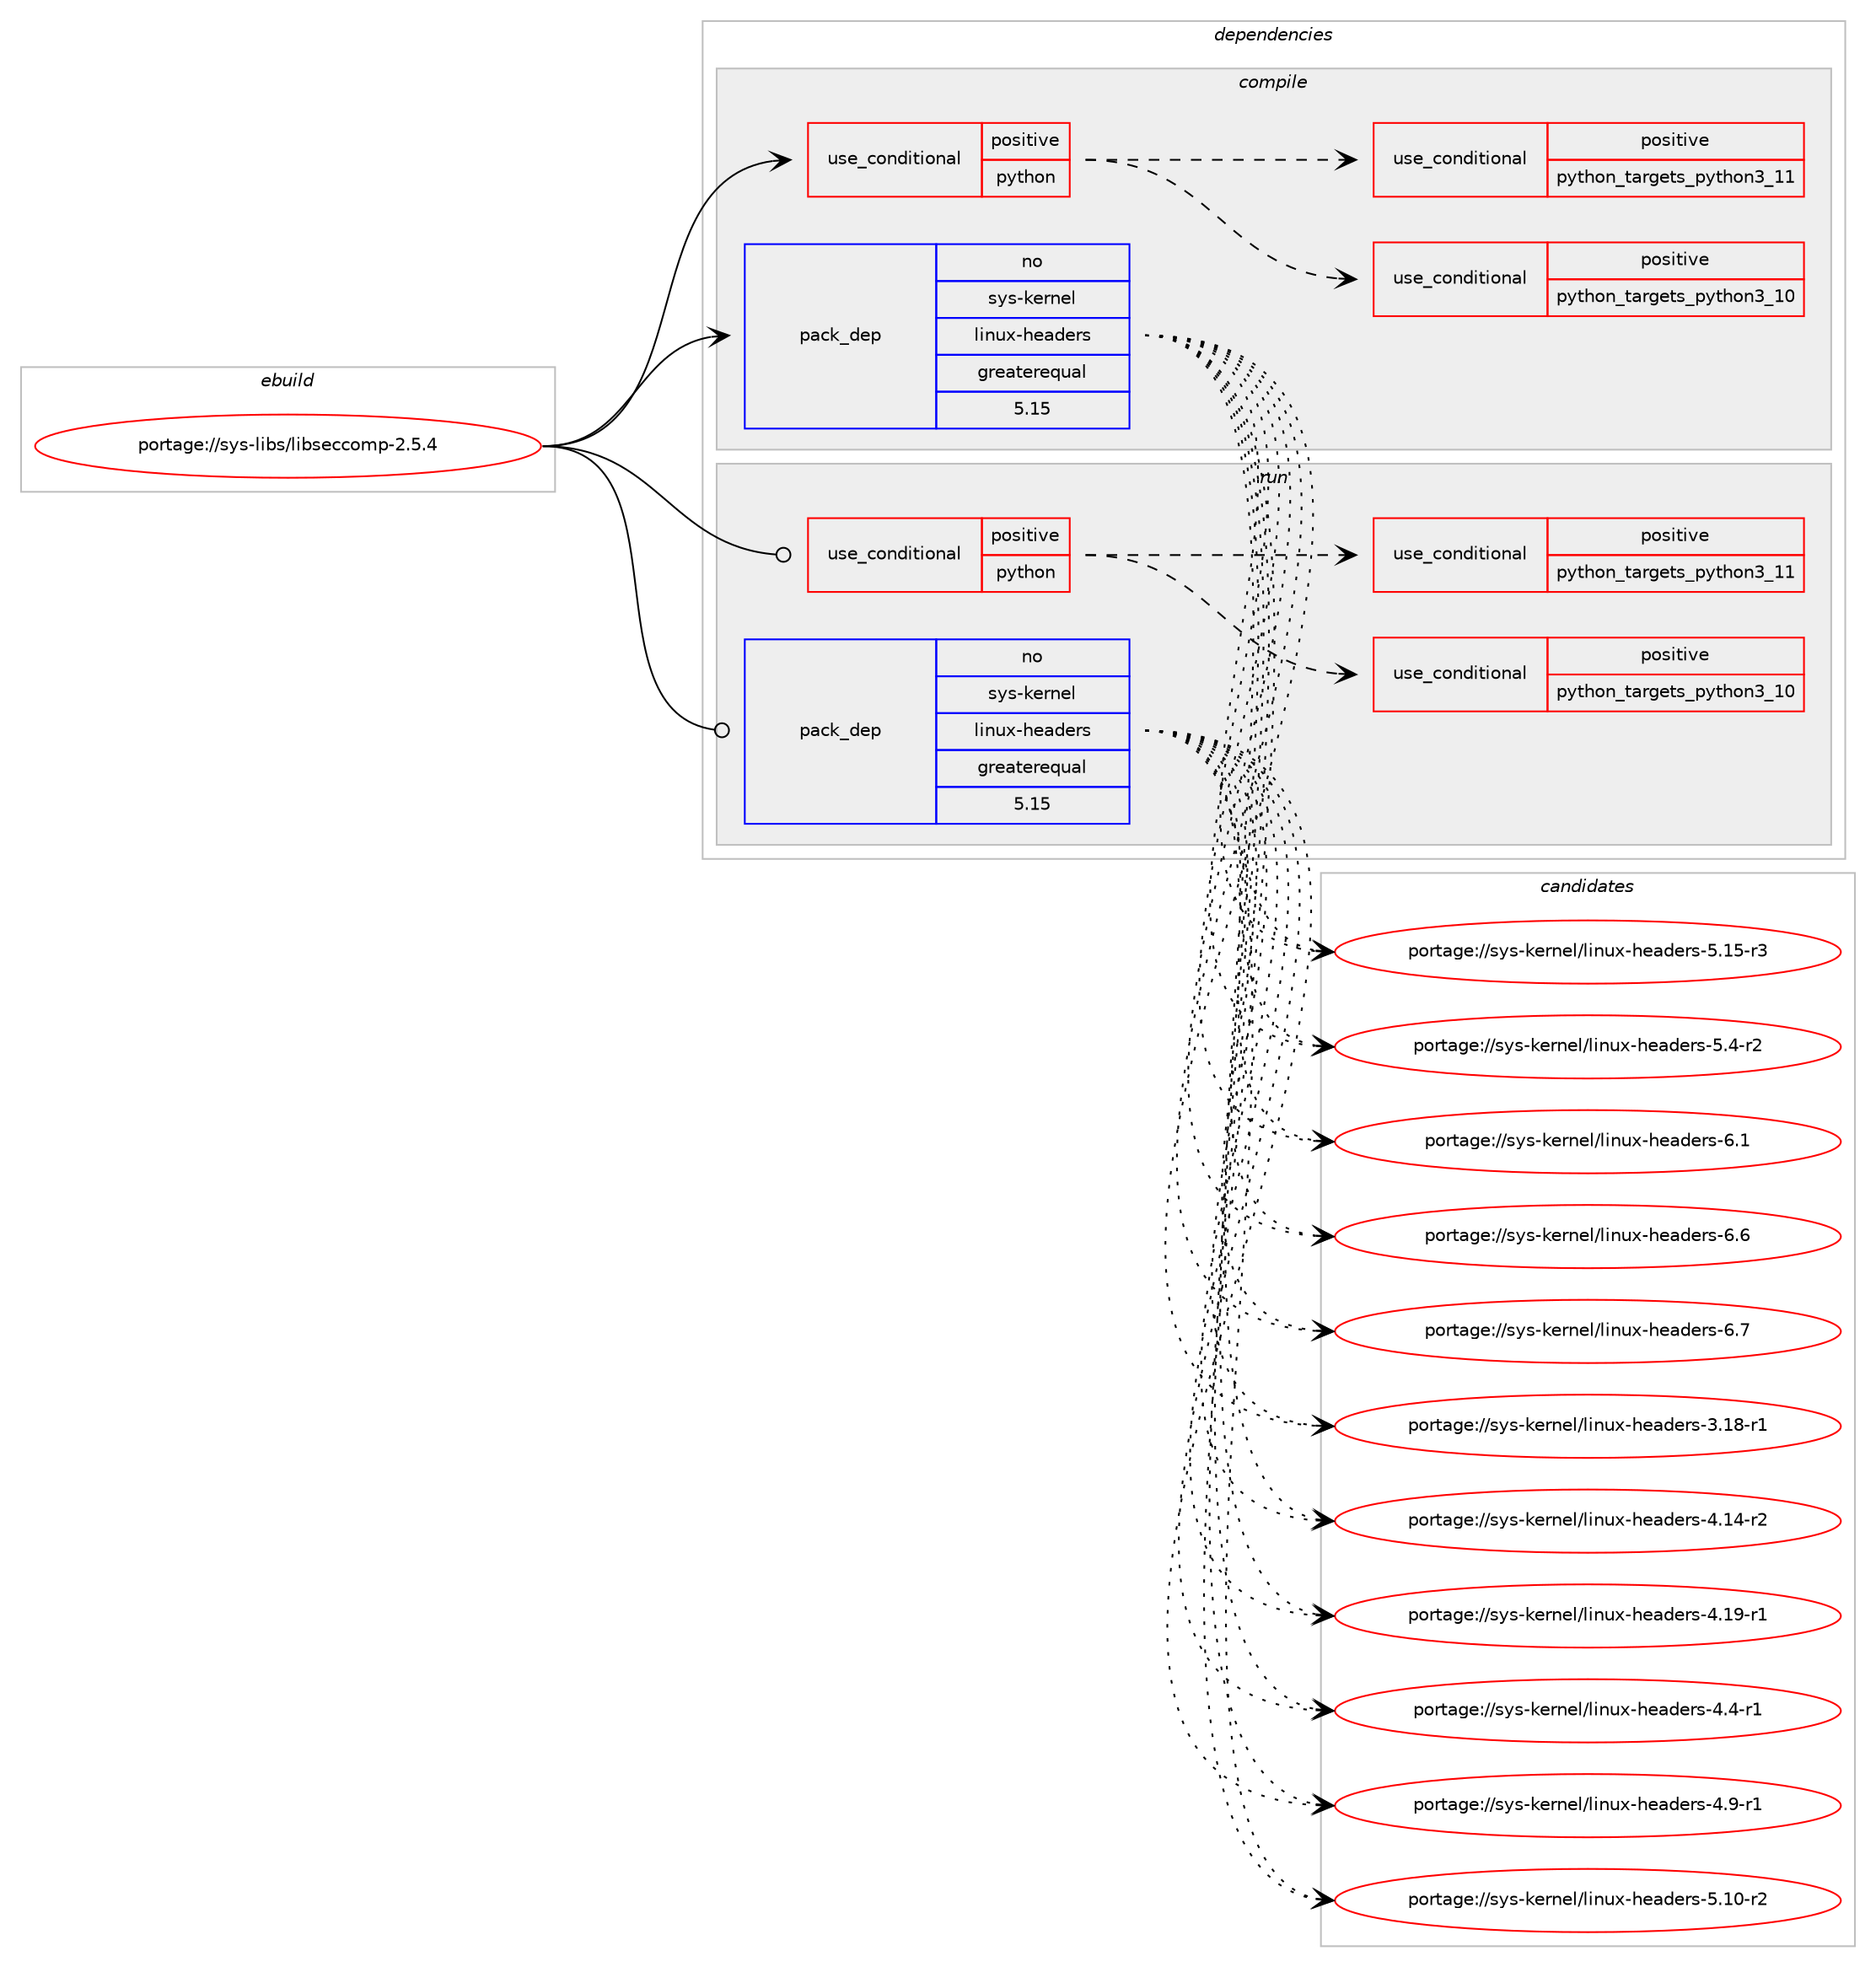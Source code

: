 digraph prolog {

# *************
# Graph options
# *************

newrank=true;
concentrate=true;
compound=true;
graph [rankdir=LR,fontname=Helvetica,fontsize=10,ranksep=1.5];#, ranksep=2.5, nodesep=0.2];
edge  [arrowhead=vee];
node  [fontname=Helvetica,fontsize=10];

# **********
# The ebuild
# **********

subgraph cluster_leftcol {
color=gray;
rank=same;
label=<<i>ebuild</i>>;
id [label="portage://sys-libs/libseccomp-2.5.4", color=red, width=4, href="../sys-libs/libseccomp-2.5.4.svg"];
}

# ****************
# The dependencies
# ****************

subgraph cluster_midcol {
color=gray;
label=<<i>dependencies</i>>;
subgraph cluster_compile {
fillcolor="#eeeeee";
style=filled;
label=<<i>compile</i>>;
subgraph cond13800 {
dependency20513 [label=<<TABLE BORDER="0" CELLBORDER="1" CELLSPACING="0" CELLPADDING="4"><TR><TD ROWSPAN="3" CELLPADDING="10">use_conditional</TD></TR><TR><TD>positive</TD></TR><TR><TD>python</TD></TR></TABLE>>, shape=none, color=red];
subgraph cond13801 {
dependency20514 [label=<<TABLE BORDER="0" CELLBORDER="1" CELLSPACING="0" CELLPADDING="4"><TR><TD ROWSPAN="3" CELLPADDING="10">use_conditional</TD></TR><TR><TD>positive</TD></TR><TR><TD>python_targets_python3_10</TD></TR></TABLE>>, shape=none, color=red];
# *** BEGIN UNKNOWN DEPENDENCY TYPE (TODO) ***
# dependency20514 -> package_dependency(portage://sys-libs/libseccomp-2.5.4,install,no,dev-lang,python,none,[,,],[slot(3.10)],[])
# *** END UNKNOWN DEPENDENCY TYPE (TODO) ***

}
dependency20513:e -> dependency20514:w [weight=20,style="dashed",arrowhead="vee"];
subgraph cond13802 {
dependency20515 [label=<<TABLE BORDER="0" CELLBORDER="1" CELLSPACING="0" CELLPADDING="4"><TR><TD ROWSPAN="3" CELLPADDING="10">use_conditional</TD></TR><TR><TD>positive</TD></TR><TR><TD>python_targets_python3_11</TD></TR></TABLE>>, shape=none, color=red];
# *** BEGIN UNKNOWN DEPENDENCY TYPE (TODO) ***
# dependency20515 -> package_dependency(portage://sys-libs/libseccomp-2.5.4,install,no,dev-lang,python,none,[,,],[slot(3.11)],[])
# *** END UNKNOWN DEPENDENCY TYPE (TODO) ***

}
dependency20513:e -> dependency20515:w [weight=20,style="dashed",arrowhead="vee"];
}
id:e -> dependency20513:w [weight=20,style="solid",arrowhead="vee"];
subgraph pack6517 {
dependency20516 [label=<<TABLE BORDER="0" CELLBORDER="1" CELLSPACING="0" CELLPADDING="4" WIDTH="220"><TR><TD ROWSPAN="6" CELLPADDING="30">pack_dep</TD></TR><TR><TD WIDTH="110">no</TD></TR><TR><TD>sys-kernel</TD></TR><TR><TD>linux-headers</TD></TR><TR><TD>greaterequal</TD></TR><TR><TD>5.15</TD></TR></TABLE>>, shape=none, color=blue];
}
id:e -> dependency20516:w [weight=20,style="solid",arrowhead="vee"];
}
subgraph cluster_compileandrun {
fillcolor="#eeeeee";
style=filled;
label=<<i>compile and run</i>>;
}
subgraph cluster_run {
fillcolor="#eeeeee";
style=filled;
label=<<i>run</i>>;
subgraph cond13803 {
dependency20517 [label=<<TABLE BORDER="0" CELLBORDER="1" CELLSPACING="0" CELLPADDING="4"><TR><TD ROWSPAN="3" CELLPADDING="10">use_conditional</TD></TR><TR><TD>positive</TD></TR><TR><TD>python</TD></TR></TABLE>>, shape=none, color=red];
subgraph cond13804 {
dependency20518 [label=<<TABLE BORDER="0" CELLBORDER="1" CELLSPACING="0" CELLPADDING="4"><TR><TD ROWSPAN="3" CELLPADDING="10">use_conditional</TD></TR><TR><TD>positive</TD></TR><TR><TD>python_targets_python3_10</TD></TR></TABLE>>, shape=none, color=red];
# *** BEGIN UNKNOWN DEPENDENCY TYPE (TODO) ***
# dependency20518 -> package_dependency(portage://sys-libs/libseccomp-2.5.4,run,no,dev-lang,python,none,[,,],[slot(3.10)],[])
# *** END UNKNOWN DEPENDENCY TYPE (TODO) ***

}
dependency20517:e -> dependency20518:w [weight=20,style="dashed",arrowhead="vee"];
subgraph cond13805 {
dependency20519 [label=<<TABLE BORDER="0" CELLBORDER="1" CELLSPACING="0" CELLPADDING="4"><TR><TD ROWSPAN="3" CELLPADDING="10">use_conditional</TD></TR><TR><TD>positive</TD></TR><TR><TD>python_targets_python3_11</TD></TR></TABLE>>, shape=none, color=red];
# *** BEGIN UNKNOWN DEPENDENCY TYPE (TODO) ***
# dependency20519 -> package_dependency(portage://sys-libs/libseccomp-2.5.4,run,no,dev-lang,python,none,[,,],[slot(3.11)],[])
# *** END UNKNOWN DEPENDENCY TYPE (TODO) ***

}
dependency20517:e -> dependency20519:w [weight=20,style="dashed",arrowhead="vee"];
}
id:e -> dependency20517:w [weight=20,style="solid",arrowhead="odot"];
subgraph pack6518 {
dependency20520 [label=<<TABLE BORDER="0" CELLBORDER="1" CELLSPACING="0" CELLPADDING="4" WIDTH="220"><TR><TD ROWSPAN="6" CELLPADDING="30">pack_dep</TD></TR><TR><TD WIDTH="110">no</TD></TR><TR><TD>sys-kernel</TD></TR><TR><TD>linux-headers</TD></TR><TR><TD>greaterequal</TD></TR><TR><TD>5.15</TD></TR></TABLE>>, shape=none, color=blue];
}
id:e -> dependency20520:w [weight=20,style="solid",arrowhead="odot"];
}
}

# **************
# The candidates
# **************

subgraph cluster_choices {
rank=same;
color=gray;
label=<<i>candidates</i>>;

subgraph choice6517 {
color=black;
nodesep=1;
choice1151211154510710111411010110847108105110117120451041019710010111411545514649564511449 [label="portage://sys-kernel/linux-headers-3.18-r1", color=red, width=4,href="../sys-kernel/linux-headers-3.18-r1.svg"];
choice1151211154510710111411010110847108105110117120451041019710010111411545524649524511450 [label="portage://sys-kernel/linux-headers-4.14-r2", color=red, width=4,href="../sys-kernel/linux-headers-4.14-r2.svg"];
choice1151211154510710111411010110847108105110117120451041019710010111411545524649574511449 [label="portage://sys-kernel/linux-headers-4.19-r1", color=red, width=4,href="../sys-kernel/linux-headers-4.19-r1.svg"];
choice11512111545107101114110101108471081051101171204510410197100101114115455246524511449 [label="portage://sys-kernel/linux-headers-4.4-r1", color=red, width=4,href="../sys-kernel/linux-headers-4.4-r1.svg"];
choice11512111545107101114110101108471081051101171204510410197100101114115455246574511449 [label="portage://sys-kernel/linux-headers-4.9-r1", color=red, width=4,href="../sys-kernel/linux-headers-4.9-r1.svg"];
choice1151211154510710111411010110847108105110117120451041019710010111411545534649484511450 [label="portage://sys-kernel/linux-headers-5.10-r2", color=red, width=4,href="../sys-kernel/linux-headers-5.10-r2.svg"];
choice1151211154510710111411010110847108105110117120451041019710010111411545534649534511451 [label="portage://sys-kernel/linux-headers-5.15-r3", color=red, width=4,href="../sys-kernel/linux-headers-5.15-r3.svg"];
choice11512111545107101114110101108471081051101171204510410197100101114115455346524511450 [label="portage://sys-kernel/linux-headers-5.4-r2", color=red, width=4,href="../sys-kernel/linux-headers-5.4-r2.svg"];
choice1151211154510710111411010110847108105110117120451041019710010111411545544649 [label="portage://sys-kernel/linux-headers-6.1", color=red, width=4,href="../sys-kernel/linux-headers-6.1.svg"];
choice1151211154510710111411010110847108105110117120451041019710010111411545544654 [label="portage://sys-kernel/linux-headers-6.6", color=red, width=4,href="../sys-kernel/linux-headers-6.6.svg"];
choice1151211154510710111411010110847108105110117120451041019710010111411545544655 [label="portage://sys-kernel/linux-headers-6.7", color=red, width=4,href="../sys-kernel/linux-headers-6.7.svg"];
dependency20516:e -> choice1151211154510710111411010110847108105110117120451041019710010111411545514649564511449:w [style=dotted,weight="100"];
dependency20516:e -> choice1151211154510710111411010110847108105110117120451041019710010111411545524649524511450:w [style=dotted,weight="100"];
dependency20516:e -> choice1151211154510710111411010110847108105110117120451041019710010111411545524649574511449:w [style=dotted,weight="100"];
dependency20516:e -> choice11512111545107101114110101108471081051101171204510410197100101114115455246524511449:w [style=dotted,weight="100"];
dependency20516:e -> choice11512111545107101114110101108471081051101171204510410197100101114115455246574511449:w [style=dotted,weight="100"];
dependency20516:e -> choice1151211154510710111411010110847108105110117120451041019710010111411545534649484511450:w [style=dotted,weight="100"];
dependency20516:e -> choice1151211154510710111411010110847108105110117120451041019710010111411545534649534511451:w [style=dotted,weight="100"];
dependency20516:e -> choice11512111545107101114110101108471081051101171204510410197100101114115455346524511450:w [style=dotted,weight="100"];
dependency20516:e -> choice1151211154510710111411010110847108105110117120451041019710010111411545544649:w [style=dotted,weight="100"];
dependency20516:e -> choice1151211154510710111411010110847108105110117120451041019710010111411545544654:w [style=dotted,weight="100"];
dependency20516:e -> choice1151211154510710111411010110847108105110117120451041019710010111411545544655:w [style=dotted,weight="100"];
}
subgraph choice6518 {
color=black;
nodesep=1;
choice1151211154510710111411010110847108105110117120451041019710010111411545514649564511449 [label="portage://sys-kernel/linux-headers-3.18-r1", color=red, width=4,href="../sys-kernel/linux-headers-3.18-r1.svg"];
choice1151211154510710111411010110847108105110117120451041019710010111411545524649524511450 [label="portage://sys-kernel/linux-headers-4.14-r2", color=red, width=4,href="../sys-kernel/linux-headers-4.14-r2.svg"];
choice1151211154510710111411010110847108105110117120451041019710010111411545524649574511449 [label="portage://sys-kernel/linux-headers-4.19-r1", color=red, width=4,href="../sys-kernel/linux-headers-4.19-r1.svg"];
choice11512111545107101114110101108471081051101171204510410197100101114115455246524511449 [label="portage://sys-kernel/linux-headers-4.4-r1", color=red, width=4,href="../sys-kernel/linux-headers-4.4-r1.svg"];
choice11512111545107101114110101108471081051101171204510410197100101114115455246574511449 [label="portage://sys-kernel/linux-headers-4.9-r1", color=red, width=4,href="../sys-kernel/linux-headers-4.9-r1.svg"];
choice1151211154510710111411010110847108105110117120451041019710010111411545534649484511450 [label="portage://sys-kernel/linux-headers-5.10-r2", color=red, width=4,href="../sys-kernel/linux-headers-5.10-r2.svg"];
choice1151211154510710111411010110847108105110117120451041019710010111411545534649534511451 [label="portage://sys-kernel/linux-headers-5.15-r3", color=red, width=4,href="../sys-kernel/linux-headers-5.15-r3.svg"];
choice11512111545107101114110101108471081051101171204510410197100101114115455346524511450 [label="portage://sys-kernel/linux-headers-5.4-r2", color=red, width=4,href="../sys-kernel/linux-headers-5.4-r2.svg"];
choice1151211154510710111411010110847108105110117120451041019710010111411545544649 [label="portage://sys-kernel/linux-headers-6.1", color=red, width=4,href="../sys-kernel/linux-headers-6.1.svg"];
choice1151211154510710111411010110847108105110117120451041019710010111411545544654 [label="portage://sys-kernel/linux-headers-6.6", color=red, width=4,href="../sys-kernel/linux-headers-6.6.svg"];
choice1151211154510710111411010110847108105110117120451041019710010111411545544655 [label="portage://sys-kernel/linux-headers-6.7", color=red, width=4,href="../sys-kernel/linux-headers-6.7.svg"];
dependency20520:e -> choice1151211154510710111411010110847108105110117120451041019710010111411545514649564511449:w [style=dotted,weight="100"];
dependency20520:e -> choice1151211154510710111411010110847108105110117120451041019710010111411545524649524511450:w [style=dotted,weight="100"];
dependency20520:e -> choice1151211154510710111411010110847108105110117120451041019710010111411545524649574511449:w [style=dotted,weight="100"];
dependency20520:e -> choice11512111545107101114110101108471081051101171204510410197100101114115455246524511449:w [style=dotted,weight="100"];
dependency20520:e -> choice11512111545107101114110101108471081051101171204510410197100101114115455246574511449:w [style=dotted,weight="100"];
dependency20520:e -> choice1151211154510710111411010110847108105110117120451041019710010111411545534649484511450:w [style=dotted,weight="100"];
dependency20520:e -> choice1151211154510710111411010110847108105110117120451041019710010111411545534649534511451:w [style=dotted,weight="100"];
dependency20520:e -> choice11512111545107101114110101108471081051101171204510410197100101114115455346524511450:w [style=dotted,weight="100"];
dependency20520:e -> choice1151211154510710111411010110847108105110117120451041019710010111411545544649:w [style=dotted,weight="100"];
dependency20520:e -> choice1151211154510710111411010110847108105110117120451041019710010111411545544654:w [style=dotted,weight="100"];
dependency20520:e -> choice1151211154510710111411010110847108105110117120451041019710010111411545544655:w [style=dotted,weight="100"];
}
}

}
